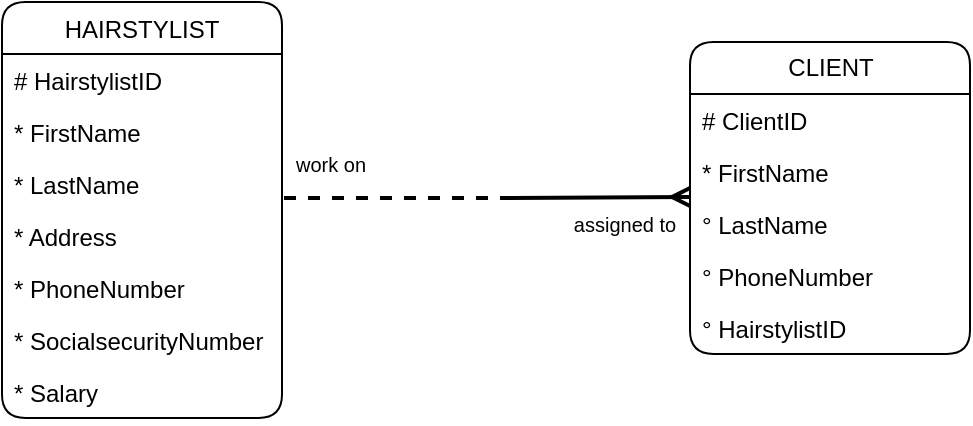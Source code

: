 <mxfile version="15.1.4" type="github"><diagram id="7SNZjYS4gO5dO7elBDzg" name="Page-1"><mxGraphModel dx="723" dy="361" grid="1" gridSize="10" guides="1" tooltips="1" connect="1" arrows="1" fold="1" page="1" pageScale="1" pageWidth="850" pageHeight="1100" math="0" shadow="0"><root><mxCell id="0"/><mxCell id="1" parent="0"/><mxCell id="7AKEyjh2fbhWJkEHDeZu-1" value="HAIRSTYLIST" style="swimlane;fontStyle=0;childLayout=stackLayout;horizontal=1;startSize=26;horizontalStack=0;resizeParent=1;resizeParentMax=0;resizeLast=0;collapsible=1;marginBottom=0;rounded=1;" vertex="1" parent="1"><mxGeometry x="136" y="120" width="140" height="208" as="geometry"/></mxCell><mxCell id="7AKEyjh2fbhWJkEHDeZu-2" value="# HairstylistID" style="text;strokeColor=none;fillColor=none;align=left;verticalAlign=middle;spacingLeft=4;spacingRight=4;overflow=hidden;rotatable=0;points=[[0,0.5],[1,0.5]];portConstraint=eastwest;" vertex="1" parent="7AKEyjh2fbhWJkEHDeZu-1"><mxGeometry y="26" width="140" height="26" as="geometry"/></mxCell><mxCell id="7AKEyjh2fbhWJkEHDeZu-3" value="* FirstName" style="text;strokeColor=none;fillColor=none;align=left;verticalAlign=middle;spacingLeft=4;spacingRight=4;overflow=hidden;rotatable=0;points=[[0,0.5],[1,0.5]];portConstraint=eastwest;" vertex="1" parent="7AKEyjh2fbhWJkEHDeZu-1"><mxGeometry y="52" width="140" height="26" as="geometry"/></mxCell><mxCell id="7AKEyjh2fbhWJkEHDeZu-4" value="* LastName" style="text;strokeColor=none;fillColor=none;align=left;verticalAlign=middle;spacingLeft=4;spacingRight=4;overflow=hidden;rotatable=0;points=[[0,0.5],[1,0.5]];portConstraint=eastwest;" vertex="1" parent="7AKEyjh2fbhWJkEHDeZu-1"><mxGeometry y="78" width="140" height="26" as="geometry"/></mxCell><mxCell id="7AKEyjh2fbhWJkEHDeZu-6" value="* Address" style="text;strokeColor=none;fillColor=none;align=left;verticalAlign=middle;spacingLeft=4;spacingRight=4;overflow=hidden;rotatable=0;points=[[0,0.5],[1,0.5]];portConstraint=eastwest;" vertex="1" parent="7AKEyjh2fbhWJkEHDeZu-1"><mxGeometry y="104" width="140" height="26" as="geometry"/></mxCell><mxCell id="7AKEyjh2fbhWJkEHDeZu-5" value="* PhoneNumber" style="text;strokeColor=none;fillColor=none;align=left;verticalAlign=middle;spacingLeft=4;spacingRight=4;overflow=hidden;rotatable=0;points=[[0,0.5],[1,0.5]];portConstraint=eastwest;" vertex="1" parent="7AKEyjh2fbhWJkEHDeZu-1"><mxGeometry y="130" width="140" height="26" as="geometry"/></mxCell><mxCell id="7AKEyjh2fbhWJkEHDeZu-7" value="* SocialsecurityNumber" style="text;strokeColor=none;fillColor=none;align=left;verticalAlign=middle;spacingLeft=4;spacingRight=4;overflow=hidden;rotatable=0;points=[[0,0.5],[1,0.5]];portConstraint=eastwest;" vertex="1" parent="7AKEyjh2fbhWJkEHDeZu-1"><mxGeometry y="156" width="140" height="26" as="geometry"/></mxCell><mxCell id="7AKEyjh2fbhWJkEHDeZu-8" value="* Salary" style="text;strokeColor=none;fillColor=none;align=left;verticalAlign=top;spacingLeft=4;spacingRight=4;overflow=hidden;rotatable=0;points=[[0,0.5],[1,0.5]];portConstraint=eastwest;" vertex="1" parent="7AKEyjh2fbhWJkEHDeZu-1"><mxGeometry y="182" width="140" height="26" as="geometry"/></mxCell><mxCell id="7AKEyjh2fbhWJkEHDeZu-9" value="CLIENT" style="swimlane;fontStyle=0;childLayout=stackLayout;horizontal=1;startSize=26;horizontalStack=0;resizeParent=1;resizeParentMax=0;resizeLast=0;collapsible=1;marginBottom=0;rounded=1;verticalAlign=middle;html=1;" vertex="1" parent="1"><mxGeometry x="480" y="140" width="140" height="156" as="geometry"/></mxCell><mxCell id="7AKEyjh2fbhWJkEHDeZu-10" value="# ClientID" style="text;strokeColor=none;fillColor=none;align=left;verticalAlign=top;spacingLeft=4;spacingRight=4;overflow=hidden;rotatable=0;points=[[0,0.5],[1,0.5]];portConstraint=eastwest;" vertex="1" parent="7AKEyjh2fbhWJkEHDeZu-9"><mxGeometry y="26" width="140" height="26" as="geometry"/></mxCell><mxCell id="7AKEyjh2fbhWJkEHDeZu-11" value="* FirstName" style="text;strokeColor=none;fillColor=none;align=left;verticalAlign=top;spacingLeft=4;spacingRight=4;overflow=hidden;rotatable=0;points=[[0,0.5],[1,0.5]];portConstraint=eastwest;" vertex="1" parent="7AKEyjh2fbhWJkEHDeZu-9"><mxGeometry y="52" width="140" height="26" as="geometry"/></mxCell><mxCell id="7AKEyjh2fbhWJkEHDeZu-14" value="° LastName" style="text;strokeColor=none;fillColor=none;align=left;verticalAlign=top;spacingLeft=4;spacingRight=4;overflow=hidden;rotatable=0;points=[[0,0.5],[1,0.5]];portConstraint=eastwest;" vertex="1" parent="7AKEyjh2fbhWJkEHDeZu-9"><mxGeometry y="78" width="140" height="26" as="geometry"/></mxCell><mxCell id="7AKEyjh2fbhWJkEHDeZu-19" value="° PhoneNumber" style="text;strokeColor=none;fillColor=none;align=left;verticalAlign=top;spacingLeft=4;spacingRight=4;overflow=hidden;rotatable=0;points=[[0,0.5],[1,0.5]];portConstraint=eastwest;" vertex="1" parent="7AKEyjh2fbhWJkEHDeZu-9"><mxGeometry y="104" width="140" height="26" as="geometry"/></mxCell><mxCell id="7AKEyjh2fbhWJkEHDeZu-20" value="° HairstylistID" style="text;strokeColor=none;fillColor=none;align=left;verticalAlign=top;spacingLeft=4;spacingRight=4;overflow=hidden;rotatable=0;points=[[0,0.5],[1,0.5]];portConstraint=eastwest;" vertex="1" parent="7AKEyjh2fbhWJkEHDeZu-9"><mxGeometry y="130" width="140" height="26" as="geometry"/></mxCell><mxCell id="7AKEyjh2fbhWJkEHDeZu-12" value="assigned to" style="html=1;verticalAlign=bottom;endArrow=ERmany;fontSize=10;sourcePerimeterSpacing=1;targetPerimeterSpacing=3;strokeWidth=2;endFill=0;" edge="1" parent="1"><mxGeometry x="0.25" y="-21" width="80" relative="1" as="geometry"><mxPoint x="390" y="218" as="sourcePoint"/><mxPoint x="480" y="217.5" as="targetPoint"/><mxPoint y="1" as="offset"/></mxGeometry></mxCell><mxCell id="7AKEyjh2fbhWJkEHDeZu-13" value="work on" style="html=1;verticalAlign=bottom;endArrow=none;dashed=1;endSize=8;fontSize=10;sourcePerimeterSpacing=1;targetPerimeterSpacing=3;strokeWidth=2;entryX=0.993;entryY=0.769;entryDx=0;entryDy=0;entryPerimeter=0;endFill=0;startArrow=none;startFill=0;" edge="1" parent="1"><mxGeometry x="0.583" y="-8" relative="1" as="geometry"><mxPoint x="391" y="218" as="sourcePoint"/><mxPoint x="276.02" y="217.994" as="targetPoint"/><mxPoint as="offset"/></mxGeometry></mxCell></root></mxGraphModel></diagram></mxfile>
